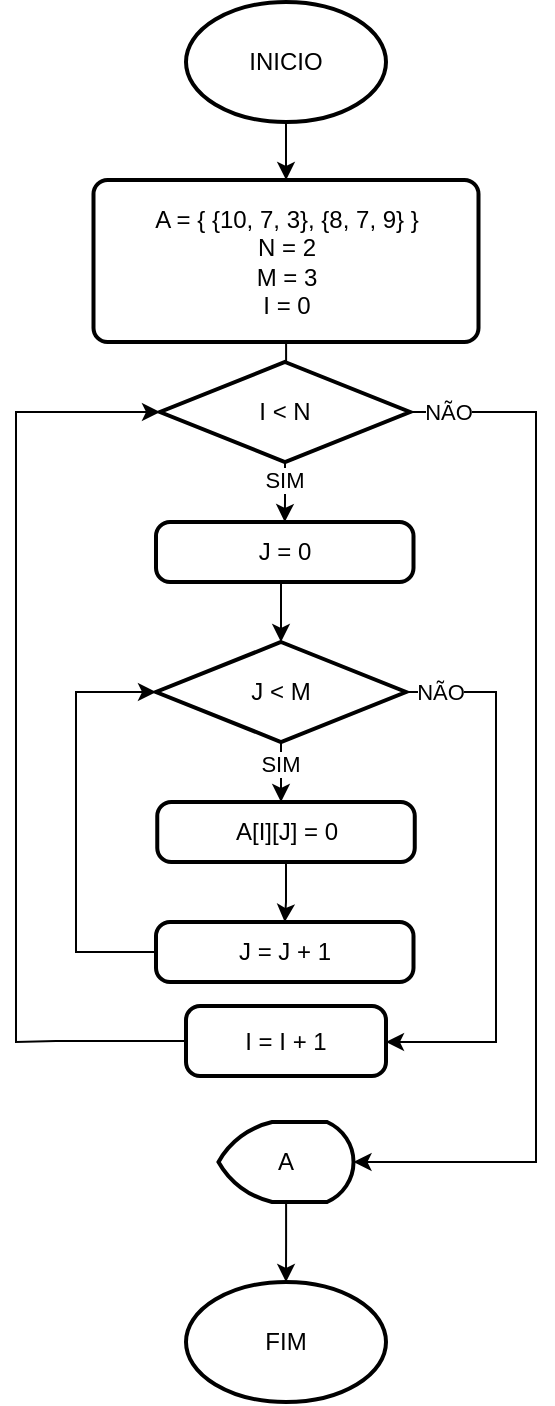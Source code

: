 <mxfile version="26.0.10">
  <diagram name="Página-1" id="hBU9XZ0BpQRKbn_g9Hix">
    <mxGraphModel dx="880" dy="508" grid="1" gridSize="10" guides="1" tooltips="1" connect="1" arrows="1" fold="1" page="1" pageScale="1" pageWidth="1169" pageHeight="827" math="0" shadow="0">
      <root>
        <mxCell id="0" />
        <mxCell id="1" parent="0" />
        <mxCell id="YctR_9h9QYI02LiXEHd3-1" style="edgeStyle=orthogonalEdgeStyle;rounded=0;orthogonalLoop=1;jettySize=auto;html=1;" parent="1" source="YctR_9h9QYI02LiXEHd3-2" target="YctR_9h9QYI02LiXEHd3-5" edge="1">
          <mxGeometry relative="1" as="geometry" />
        </mxCell>
        <mxCell id="YctR_9h9QYI02LiXEHd3-2" value="INICIO" style="strokeWidth=2;html=1;shape=mxgraph.flowchart.start_1;whiteSpace=wrap;" parent="1" vertex="1">
          <mxGeometry x="535" y="30" width="100" height="60" as="geometry" />
        </mxCell>
        <mxCell id="YctR_9h9QYI02LiXEHd3-3" value="FIM" style="strokeWidth=2;html=1;shape=mxgraph.flowchart.start_1;whiteSpace=wrap;" parent="1" vertex="1">
          <mxGeometry x="535" y="670" width="100" height="60" as="geometry" />
        </mxCell>
        <mxCell id="YctR_9h9QYI02LiXEHd3-4" style="edgeStyle=orthogonalEdgeStyle;rounded=0;orthogonalLoop=1;jettySize=auto;html=1;" parent="1" source="YctR_9h9QYI02LiXEHd3-5" target="YctR_9h9QYI02LiXEHd3-6" edge="1">
          <mxGeometry relative="1" as="geometry" />
        </mxCell>
        <mxCell id="YctR_9h9QYI02LiXEHd3-5" value="&lt;div&gt;&lt;span style=&quot;background-color: transparent; color: light-dark(rgb(0, 0, 0), rgb(255, 255, 255));&quot;&gt;A = {&amp;nbsp;&lt;/span&gt;&lt;span style=&quot;background-color: transparent; color: light-dark(rgb(0, 0, 0), rgb(255, 255, 255));&quot;&gt;{10, 7, 3},&amp;nbsp;&lt;/span&gt;&lt;span style=&quot;background-color: transparent; color: light-dark(rgb(0, 0, 0), rgb(255, 255, 255));&quot;&gt;{8, 7, 9}&amp;nbsp;&lt;/span&gt;&lt;span style=&quot;background-color: transparent; color: light-dark(rgb(0, 0, 0), rgb(255, 255, 255));&quot;&gt;}&lt;/span&gt;&lt;/div&gt;&lt;div&gt;N = 2&lt;/div&gt;&lt;div&gt;M = 3&lt;/div&gt;&lt;div&gt;I = 0&lt;/div&gt;" style="rounded=1;whiteSpace=wrap;html=1;absoluteArcSize=1;arcSize=14;strokeWidth=2;" parent="1" vertex="1">
          <mxGeometry x="488.75" y="119" width="192.5" height="81" as="geometry" />
        </mxCell>
        <mxCell id="YctR_9h9QYI02LiXEHd3-30" style="edgeStyle=orthogonalEdgeStyle;rounded=0;orthogonalLoop=1;jettySize=auto;html=1;entryX=0.5;entryY=0;entryDx=0;entryDy=0;" parent="1" source="YctR_9h9QYI02LiXEHd3-6" target="YctR_9h9QYI02LiXEHd3-29" edge="1">
          <mxGeometry relative="1" as="geometry" />
        </mxCell>
        <mxCell id="YctR_9h9QYI02LiXEHd3-6" value="I &amp;lt; N" style="strokeWidth=2;html=1;shape=mxgraph.flowchart.decision;whiteSpace=wrap;" parent="1" vertex="1">
          <mxGeometry x="522" y="210" width="125" height="50" as="geometry" />
        </mxCell>
        <mxCell id="YctR_9h9QYI02LiXEHd3-7" value="J &amp;lt; M" style="strokeWidth=2;html=1;shape=mxgraph.flowchart.decision;whiteSpace=wrap;" parent="1" vertex="1">
          <mxGeometry x="520" y="350" width="125" height="50" as="geometry" />
        </mxCell>
        <mxCell id="YctR_9h9QYI02LiXEHd3-26" style="edgeStyle=orthogonalEdgeStyle;rounded=0;orthogonalLoop=1;jettySize=auto;html=1;entryX=0.5;entryY=0;entryDx=0;entryDy=0;" parent="1" source="YctR_9h9QYI02LiXEHd3-8" target="YctR_9h9QYI02LiXEHd3-21" edge="1">
          <mxGeometry relative="1" as="geometry" />
        </mxCell>
        <mxCell id="YctR_9h9QYI02LiXEHd3-8" value="A[I][J] = 0" style="rounded=1;whiteSpace=wrap;html=1;absoluteArcSize=1;arcSize=14;strokeWidth=2;" parent="1" vertex="1">
          <mxGeometry x="520.63" y="430" width="128.75" height="30" as="geometry" />
        </mxCell>
        <mxCell id="YctR_9h9QYI02LiXEHd3-11" style="edgeStyle=orthogonalEdgeStyle;rounded=0;orthogonalLoop=1;jettySize=auto;html=1;" parent="1" source="YctR_9h9QYI02LiXEHd3-12" target="YctR_9h9QYI02LiXEHd3-3" edge="1">
          <mxGeometry relative="1" as="geometry" />
        </mxCell>
        <mxCell id="YctR_9h9QYI02LiXEHd3-12" value="A" style="strokeWidth=2;html=1;shape=mxgraph.flowchart.display;whiteSpace=wrap;" parent="1" vertex="1">
          <mxGeometry x="551.25" y="590" width="67.51" height="40" as="geometry" />
        </mxCell>
        <mxCell id="YctR_9h9QYI02LiXEHd3-14" style="edgeStyle=orthogonalEdgeStyle;rounded=0;orthogonalLoop=1;jettySize=auto;html=1;entryX=0.5;entryY=0;entryDx=0;entryDy=0;entryPerimeter=0;exitX=0.5;exitY=1;exitDx=0;exitDy=0;" parent="1" source="YctR_9h9QYI02LiXEHd3-29" target="YctR_9h9QYI02LiXEHd3-7" edge="1">
          <mxGeometry relative="1" as="geometry">
            <mxPoint x="584.517" y="310" as="sourcePoint" />
          </mxGeometry>
        </mxCell>
        <mxCell id="YctR_9h9QYI02LiXEHd3-20" value="SIM" style="edgeLabel;html=1;align=center;verticalAlign=middle;resizable=0;points=[];" parent="YctR_9h9QYI02LiXEHd3-14" vertex="1" connectable="0">
          <mxGeometry x="-0.298" relative="1" as="geometry">
            <mxPoint x="1" y="-60" as="offset" />
          </mxGeometry>
        </mxCell>
        <mxCell id="YctR_9h9QYI02LiXEHd3-15" style="edgeStyle=orthogonalEdgeStyle;rounded=0;orthogonalLoop=1;jettySize=auto;html=1;exitX=0.5;exitY=1;exitDx=0;exitDy=0;exitPerimeter=0;" parent="1" source="YctR_9h9QYI02LiXEHd3-7" target="YctR_9h9QYI02LiXEHd3-8" edge="1">
          <mxGeometry relative="1" as="geometry">
            <Array as="points">
              <mxPoint x="585" y="430" />
              <mxPoint x="585" y="430" />
            </Array>
            <mxPoint x="600" y="410" as="targetPoint" />
          </mxGeometry>
        </mxCell>
        <mxCell id="YctR_9h9QYI02LiXEHd3-27" value="SIM" style="edgeLabel;html=1;align=center;verticalAlign=middle;resizable=0;points=[];" parent="YctR_9h9QYI02LiXEHd3-15" vertex="1" connectable="0">
          <mxGeometry x="-0.255" y="-1" relative="1" as="geometry">
            <mxPoint as="offset" />
          </mxGeometry>
        </mxCell>
        <mxCell id="YctR_9h9QYI02LiXEHd3-19" style="edgeStyle=orthogonalEdgeStyle;rounded=0;orthogonalLoop=1;jettySize=auto;html=1;entryX=1;entryY=0.5;entryDx=0;entryDy=0;entryPerimeter=0;" parent="1" source="YctR_9h9QYI02LiXEHd3-6" target="YctR_9h9QYI02LiXEHd3-12" edge="1">
          <mxGeometry relative="1" as="geometry">
            <Array as="points">
              <mxPoint x="710" y="235" />
              <mxPoint x="710" y="610" />
            </Array>
          </mxGeometry>
        </mxCell>
        <mxCell id="YctR_9h9QYI02LiXEHd3-28" value="NÃO" style="edgeLabel;html=1;align=center;verticalAlign=middle;resizable=0;points=[];" parent="YctR_9h9QYI02LiXEHd3-19" vertex="1" connectable="0">
          <mxGeometry x="-0.96" y="-1" relative="1" as="geometry">
            <mxPoint x="8" y="-1" as="offset" />
          </mxGeometry>
        </mxCell>
        <mxCell id="YctR_9h9QYI02LiXEHd3-21" value="J = J + 1" style="rounded=1;whiteSpace=wrap;html=1;absoluteArcSize=1;arcSize=14;strokeWidth=2;" parent="1" vertex="1">
          <mxGeometry x="520" y="490" width="128.75" height="30" as="geometry" />
        </mxCell>
        <mxCell id="YctR_9h9QYI02LiXEHd3-22" style="edgeStyle=orthogonalEdgeStyle;rounded=0;orthogonalLoop=1;jettySize=auto;html=1;entryX=0;entryY=0.5;entryDx=0;entryDy=0;entryPerimeter=0;exitX=0;exitY=0.5;exitDx=0;exitDy=0;" parent="1" source="YctR_9h9QYI02LiXEHd3-21" target="YctR_9h9QYI02LiXEHd3-7" edge="1">
          <mxGeometry relative="1" as="geometry">
            <Array as="points">
              <mxPoint x="480" y="505" />
              <mxPoint x="480" y="375" />
            </Array>
          </mxGeometry>
        </mxCell>
        <mxCell id="YctR_9h9QYI02LiXEHd3-24" style="edgeStyle=orthogonalEdgeStyle;rounded=0;orthogonalLoop=1;jettySize=auto;html=1;entryX=1;entryY=0.5;entryDx=0;entryDy=0;" parent="1" source="YctR_9h9QYI02LiXEHd3-7" target="YctR_9h9QYI02LiXEHd3-32" edge="1">
          <mxGeometry relative="1" as="geometry">
            <mxPoint x="660" y="560" as="targetPoint" />
            <Array as="points">
              <mxPoint x="690" y="375" />
              <mxPoint x="690" y="550" />
              <mxPoint x="635" y="550" />
            </Array>
          </mxGeometry>
        </mxCell>
        <mxCell id="YctR_9h9QYI02LiXEHd3-31" value="NÃO" style="edgeLabel;html=1;align=center;verticalAlign=middle;resizable=0;points=[];" parent="YctR_9h9QYI02LiXEHd3-24" vertex="1" connectable="0">
          <mxGeometry x="-0.913" relative="1" as="geometry">
            <mxPoint x="5" as="offset" />
          </mxGeometry>
        </mxCell>
        <mxCell id="YctR_9h9QYI02LiXEHd3-25" style="edgeStyle=orthogonalEdgeStyle;rounded=0;orthogonalLoop=1;jettySize=auto;html=1;entryX=0;entryY=0.5;entryDx=0;entryDy=0;entryPerimeter=0;" parent="1" source="YctR_9h9QYI02LiXEHd3-32" edge="1">
          <mxGeometry relative="1" as="geometry">
            <mxPoint x="516" y="549.5" as="sourcePoint" />
            <mxPoint x="522" y="235" as="targetPoint" />
            <Array as="points">
              <mxPoint x="470" y="550" />
              <mxPoint x="450" y="550" />
              <mxPoint x="450" y="235" />
            </Array>
          </mxGeometry>
        </mxCell>
        <mxCell id="YctR_9h9QYI02LiXEHd3-29" value="J = 0" style="rounded=1;whiteSpace=wrap;html=1;absoluteArcSize=1;arcSize=14;strokeWidth=2;" parent="1" vertex="1">
          <mxGeometry x="520" y="290" width="128.75" height="30" as="geometry" />
        </mxCell>
        <mxCell id="YctR_9h9QYI02LiXEHd3-32" value="I = I + 1" style="rounded=1;whiteSpace=wrap;html=1;absoluteArcSize=1;arcSize=14;strokeWidth=2;" parent="1" vertex="1">
          <mxGeometry x="535" y="532" width="100" height="35" as="geometry" />
        </mxCell>
      </root>
    </mxGraphModel>
  </diagram>
</mxfile>
